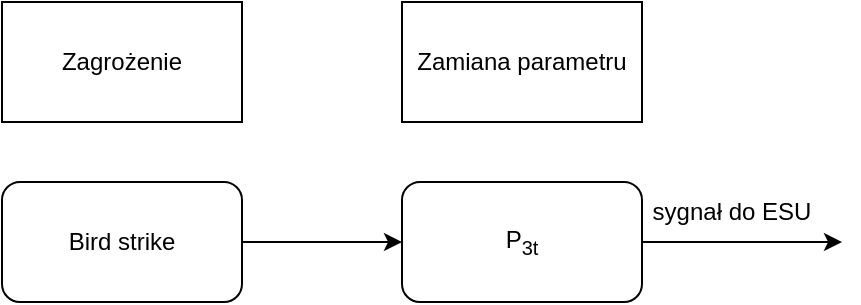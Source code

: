<mxfile version="20.8.8" type="device"><diagram name="Strona-1" id="JAtyEdF24jm6YJ2t90QT"><mxGraphModel dx="989" dy="610" grid="1" gridSize="10" guides="1" tooltips="1" connect="1" arrows="1" fold="1" page="1" pageScale="1" pageWidth="1169" pageHeight="827" math="0" shadow="0"><root><mxCell id="0"/><mxCell id="1" parent="0"/><mxCell id="X2MZkczNa9SIR5pfYvOt-1" value="Zagrożenie" style="rounded=0;whiteSpace=wrap;html=1;" vertex="1" parent="1"><mxGeometry x="160" y="200" width="120" height="60" as="geometry"/></mxCell><mxCell id="X2MZkczNa9SIR5pfYvOt-8" value="" style="edgeStyle=orthogonalEdgeStyle;rounded=0;orthogonalLoop=1;jettySize=auto;html=1;" edge="1" parent="1" source="X2MZkczNa9SIR5pfYvOt-2" target="X2MZkczNa9SIR5pfYvOt-4"><mxGeometry relative="1" as="geometry"/></mxCell><mxCell id="X2MZkczNa9SIR5pfYvOt-2" value="Bird strike" style="rounded=1;whiteSpace=wrap;html=1;" vertex="1" parent="1"><mxGeometry x="160" y="290" width="120" height="60" as="geometry"/></mxCell><mxCell id="X2MZkczNa9SIR5pfYvOt-3" value="Zamiana parametru" style="rounded=0;whiteSpace=wrap;html=1;" vertex="1" parent="1"><mxGeometry x="360" y="200" width="120" height="60" as="geometry"/></mxCell><mxCell id="X2MZkczNa9SIR5pfYvOt-9" style="edgeStyle=orthogonalEdgeStyle;rounded=0;orthogonalLoop=1;jettySize=auto;html=1;" edge="1" parent="1" source="X2MZkczNa9SIR5pfYvOt-4"><mxGeometry relative="1" as="geometry"><mxPoint x="580" y="320" as="targetPoint"/></mxGeometry></mxCell><mxCell id="X2MZkczNa9SIR5pfYvOt-4" value="P&lt;sub&gt;3t&lt;/sub&gt;" style="rounded=1;whiteSpace=wrap;html=1;" vertex="1" parent="1"><mxGeometry x="360" y="290" width="120" height="60" as="geometry"/></mxCell><mxCell id="X2MZkczNa9SIR5pfYvOt-10" value="sygnał do ESU" style="text;html=1;strokeColor=none;fillColor=none;align=center;verticalAlign=middle;whiteSpace=wrap;rounded=0;" vertex="1" parent="1"><mxGeometry x="480" y="290" width="90" height="30" as="geometry"/></mxCell></root></mxGraphModel></diagram></mxfile>